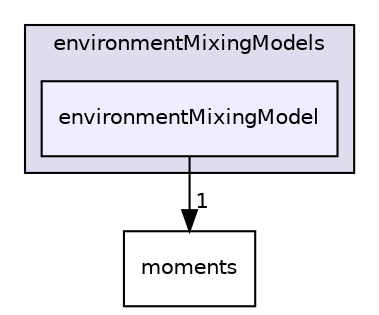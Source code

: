 digraph "environmentMixingModel" {
  bgcolor=transparent;
  compound=true
  node [ fontsize="10", fontname="Helvetica"];
  edge [ labelfontsize="10", labelfontname="Helvetica"];
  subgraph clusterdir_5bfc49bf5232f63d75204b78af1ffbe3 {
    graph [ bgcolor="#ddddee", pencolor="black", label="environmentMixingModels" fontname="Helvetica", fontsize="10", URL="dir_5bfc49bf5232f63d75204b78af1ffbe3.html"]
  dir_c8493982e1511914fe4a1fbcc93b8052 [shape=box, label="environmentMixingModel", style="filled", fillcolor="#eeeeff", pencolor="black", URL="dir_c8493982e1511914fe4a1fbcc93b8052.html"];
  }
  dir_17a6c3d0f5fde6543c26c10fa938ae5d [shape=box label="moments" URL="dir_17a6c3d0f5fde6543c26c10fa938ae5d.html"];
  dir_c8493982e1511914fe4a1fbcc93b8052->dir_17a6c3d0f5fde6543c26c10fa938ae5d [headlabel="1", labeldistance=1.5 headhref="dir_000132_000237.html"];
}
